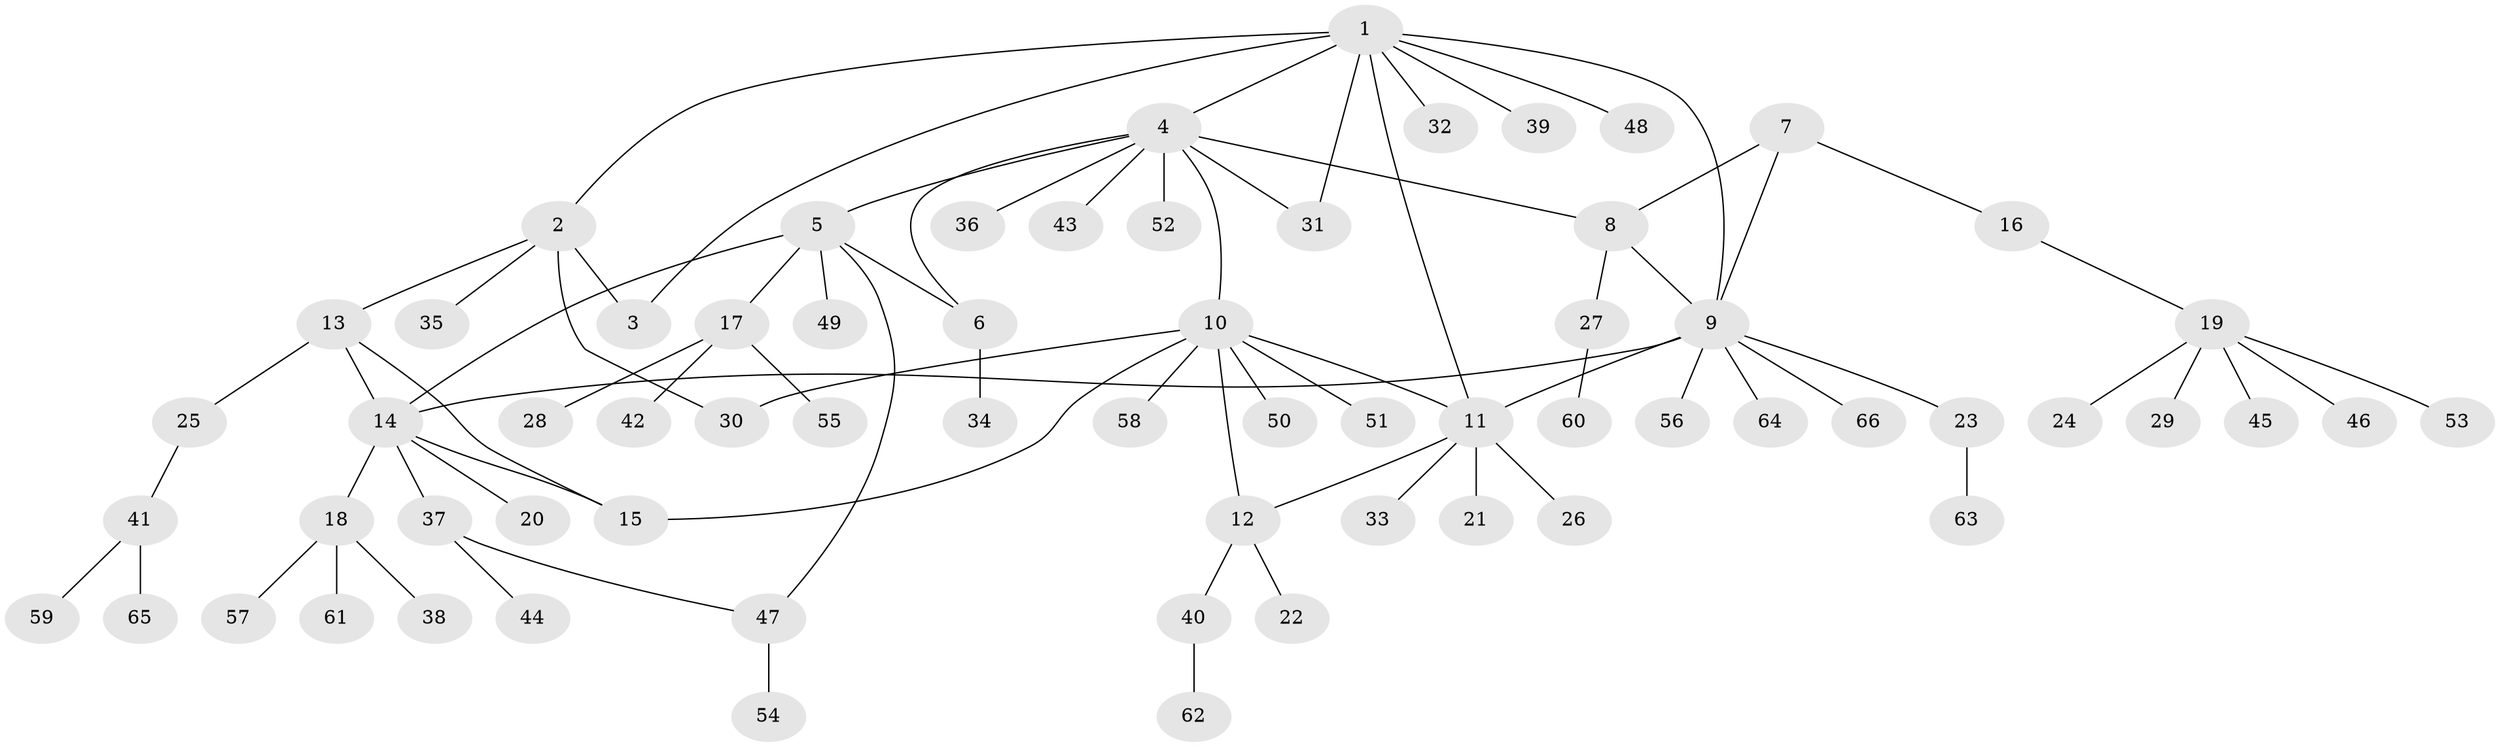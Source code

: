 // coarse degree distribution, {5: 0.09523809523809523, 4: 0.3333333333333333, 3: 0.047619047619047616, 6: 0.047619047619047616, 2: 0.14285714285714285, 1: 0.3333333333333333}
// Generated by graph-tools (version 1.1) at 2025/52/03/04/25 22:52:28]
// undirected, 66 vertices, 79 edges
graph export_dot {
  node [color=gray90,style=filled];
  1;
  2;
  3;
  4;
  5;
  6;
  7;
  8;
  9;
  10;
  11;
  12;
  13;
  14;
  15;
  16;
  17;
  18;
  19;
  20;
  21;
  22;
  23;
  24;
  25;
  26;
  27;
  28;
  29;
  30;
  31;
  32;
  33;
  34;
  35;
  36;
  37;
  38;
  39;
  40;
  41;
  42;
  43;
  44;
  45;
  46;
  47;
  48;
  49;
  50;
  51;
  52;
  53;
  54;
  55;
  56;
  57;
  58;
  59;
  60;
  61;
  62;
  63;
  64;
  65;
  66;
  1 -- 2;
  1 -- 3;
  1 -- 4;
  1 -- 9;
  1 -- 11;
  1 -- 31;
  1 -- 32;
  1 -- 39;
  1 -- 48;
  2 -- 3;
  2 -- 13;
  2 -- 30;
  2 -- 35;
  4 -- 5;
  4 -- 6;
  4 -- 8;
  4 -- 10;
  4 -- 31;
  4 -- 36;
  4 -- 43;
  4 -- 52;
  5 -- 6;
  5 -- 14;
  5 -- 17;
  5 -- 47;
  5 -- 49;
  6 -- 34;
  7 -- 8;
  7 -- 9;
  7 -- 16;
  8 -- 9;
  8 -- 27;
  9 -- 11;
  9 -- 14;
  9 -- 23;
  9 -- 56;
  9 -- 64;
  9 -- 66;
  10 -- 11;
  10 -- 12;
  10 -- 15;
  10 -- 30;
  10 -- 50;
  10 -- 51;
  10 -- 58;
  11 -- 12;
  11 -- 21;
  11 -- 26;
  11 -- 33;
  12 -- 22;
  12 -- 40;
  13 -- 14;
  13 -- 15;
  13 -- 25;
  14 -- 15;
  14 -- 18;
  14 -- 20;
  14 -- 37;
  16 -- 19;
  17 -- 28;
  17 -- 42;
  17 -- 55;
  18 -- 38;
  18 -- 57;
  18 -- 61;
  19 -- 24;
  19 -- 29;
  19 -- 45;
  19 -- 46;
  19 -- 53;
  23 -- 63;
  25 -- 41;
  27 -- 60;
  37 -- 44;
  37 -- 47;
  40 -- 62;
  41 -- 59;
  41 -- 65;
  47 -- 54;
}
